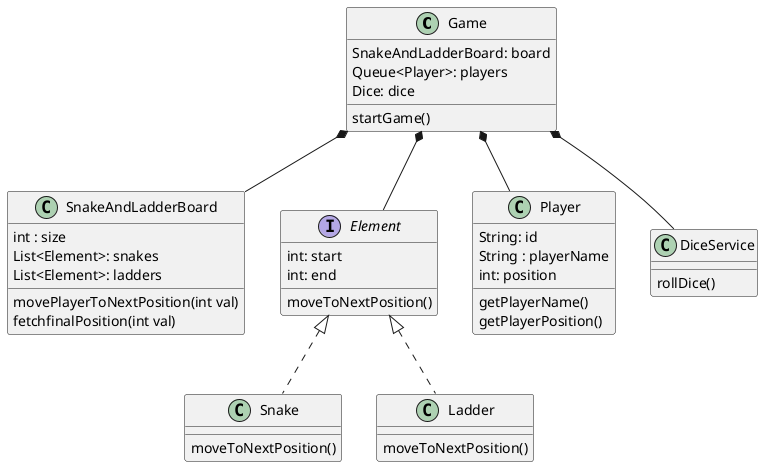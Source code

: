 @startuml
class Game {
SnakeAndLadderBoard: board
Queue<Player>: players
Dice: dice
startGame()
}

class SnakeAndLadderBoard {
int : size
List<Element>: snakes
List<Element>: ladders
movePlayerToNextPosition(int val)
fetchfinalPosition(int val)
}

interface Element {
int: start
int: end
moveToNextPosition()
}

class Snake implements Element{
moveToNextPosition()
}

class Ladder implements Element{
moveToNextPosition()
}

class Player {
String: id
String : playerName
int: position
getPlayerName()
getPlayerPosition()
}

class DiceService {
rollDice()
}


Game *-- DiceService
Game *-- SnakeAndLadderBoard
Game *-- Player
Game *-- Element

@enduml